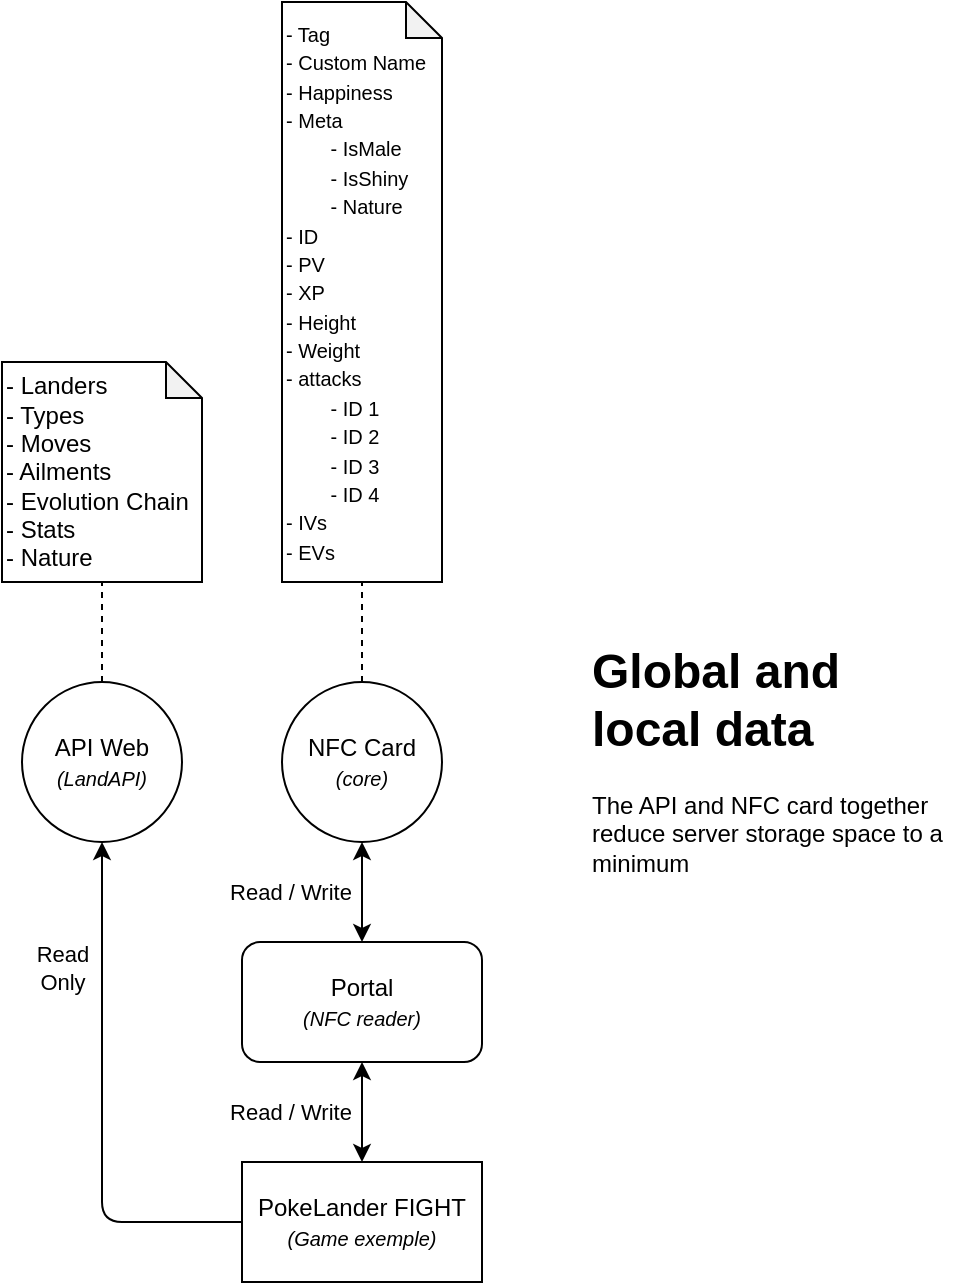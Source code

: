 <mxfile version="22.1.16" type="device">
  <diagram name="Page-1" id="4cLpT11_sbqyCf1jBhfF">
    <mxGraphModel dx="830" dy="478" grid="0" gridSize="10" guides="1" tooltips="1" connect="1" arrows="1" fold="1" page="0" pageScale="1" pageWidth="827" pageHeight="1169" math="0" shadow="0">
      <root>
        <mxCell id="0" />
        <mxCell id="1" parent="0" />
        <mxCell id="7u_rVeXJhvl1PEzHxt-7-2" value="NFC Card&lt;br&gt;&lt;i style=&quot;font-size: 10px;&quot;&gt;(core)&lt;/i&gt;" style="ellipse;whiteSpace=wrap;html=1;aspect=fixed;rounded=1;labelBackgroundColor=none;" parent="1" vertex="1">
          <mxGeometry x="370" y="480" width="80" height="80" as="geometry" />
        </mxCell>
        <mxCell id="7u_rVeXJhvl1PEzHxt-7-5" value="API Web&lt;br&gt;&lt;font style=&quot;font-size: 10px;&quot;&gt;&lt;i&gt;(LandAPI)&lt;/i&gt;&lt;/font&gt;" style="ellipse;whiteSpace=wrap;html=1;aspect=fixed;rounded=1;labelBackgroundColor=none;" parent="1" vertex="1">
          <mxGeometry x="240" y="480" width="80" height="80" as="geometry" />
        </mxCell>
        <mxCell id="7u_rVeXJhvl1PEzHxt-7-8" value="PokeLander FIGHT&lt;br&gt;&lt;font style=&quot;font-size: 10px;&quot;&gt;&lt;i&gt;(Game exemple)&lt;/i&gt;&lt;/font&gt;" style="rounded=0;whiteSpace=wrap;html=1;labelBackgroundColor=none;" parent="1" vertex="1">
          <mxGeometry x="350" y="720" width="120" height="60" as="geometry" />
        </mxCell>
        <mxCell id="7u_rVeXJhvl1PEzHxt-7-9" value="Portal&lt;br&gt;&lt;font style=&quot;font-size: 10px;&quot;&gt;&lt;i&gt;(NFC reader)&lt;/i&gt;&lt;/font&gt;" style="rounded=1;whiteSpace=wrap;html=1;labelBackgroundColor=none;" parent="1" vertex="1">
          <mxGeometry x="350" y="610" width="120" height="60" as="geometry" />
        </mxCell>
        <mxCell id="7u_rVeXJhvl1PEzHxt-7-10" value="" style="endArrow=none;html=1;rounded=1;entryX=0;entryY=0.5;entryDx=0;entryDy=0;endFill=0;startArrow=classic;startFill=1;labelBackgroundColor=none;fontColor=default;" parent="1" source="7u_rVeXJhvl1PEzHxt-7-5" target="7u_rVeXJhvl1PEzHxt-7-8" edge="1">
          <mxGeometry width="50" height="50" relative="1" as="geometry">
            <mxPoint x="250" y="640" as="sourcePoint" />
            <mxPoint x="300" y="590" as="targetPoint" />
            <Array as="points">
              <mxPoint x="280" y="750" />
            </Array>
          </mxGeometry>
        </mxCell>
        <mxCell id="7u_rVeXJhvl1PEzHxt-7-13" value="Read&lt;br&gt;Only" style="edgeLabel;html=1;align=center;verticalAlign=middle;resizable=0;points=[];rounded=1;labelBackgroundColor=none;" parent="7u_rVeXJhvl1PEzHxt-7-10" vertex="1" connectable="0">
          <mxGeometry x="-0.517" relative="1" as="geometry">
            <mxPoint x="-20" as="offset" />
          </mxGeometry>
        </mxCell>
        <mxCell id="7u_rVeXJhvl1PEzHxt-7-11" value="" style="endArrow=classic;startArrow=classic;html=1;rounded=1;labelBackgroundColor=none;fontColor=default;" parent="1" source="7u_rVeXJhvl1PEzHxt-7-9" target="7u_rVeXJhvl1PEzHxt-7-2" edge="1">
          <mxGeometry width="50" height="50" relative="1" as="geometry">
            <mxPoint x="500" y="630" as="sourcePoint" />
            <mxPoint x="550" y="580" as="targetPoint" />
          </mxGeometry>
        </mxCell>
        <mxCell id="7u_rVeXJhvl1PEzHxt-7-17" value="Read / Write" style="edgeLabel;html=1;align=center;verticalAlign=middle;resizable=0;points=[];rounded=1;labelBackgroundColor=none;" parent="7u_rVeXJhvl1PEzHxt-7-11" vertex="1" connectable="0">
          <mxGeometry x="0.024" relative="1" as="geometry">
            <mxPoint x="-36" as="offset" />
          </mxGeometry>
        </mxCell>
        <mxCell id="7u_rVeXJhvl1PEzHxt-7-12" value="" style="endArrow=classic;startArrow=classic;html=1;rounded=1;labelBackgroundColor=none;fontColor=default;" parent="1" source="7u_rVeXJhvl1PEzHxt-7-8" target="7u_rVeXJhvl1PEzHxt-7-9" edge="1">
          <mxGeometry width="50" height="50" relative="1" as="geometry">
            <mxPoint x="560" y="740" as="sourcePoint" />
            <mxPoint x="610" y="690" as="targetPoint" />
          </mxGeometry>
        </mxCell>
        <mxCell id="7u_rVeXJhvl1PEzHxt-7-16" value="Read / Write" style="edgeLabel;html=1;align=center;verticalAlign=middle;resizable=0;points=[];rounded=1;labelBackgroundColor=none;" parent="7u_rVeXJhvl1PEzHxt-7-12" vertex="1" connectable="0">
          <mxGeometry x="0.024" relative="1" as="geometry">
            <mxPoint x="-36" as="offset" />
          </mxGeometry>
        </mxCell>
        <mxCell id="7u_rVeXJhvl1PEzHxt-7-18" value="&lt;h1&gt;Global and local data&lt;/h1&gt;&lt;p&gt;The API and NFC card together reduce server storage space to a minimum&lt;/p&gt;" style="text;html=1;strokeColor=none;fillColor=none;spacing=5;spacingTop=-20;whiteSpace=wrap;overflow=hidden;rounded=1;verticalAlign=top;labelBackgroundColor=none;" parent="1" vertex="1">
          <mxGeometry x="520" y="455" width="190" height="130" as="geometry" />
        </mxCell>
        <mxCell id="7u_rVeXJhvl1PEzHxt-7-20" value="- Landers&lt;br&gt;- Types&lt;br&gt;- Moves&lt;br&gt;- Ailments&lt;br&gt;- Evolution Chain&lt;br&gt;- Stats&lt;br&gt;- Nature" style="shape=note;whiteSpace=wrap;html=1;backgroundOutline=1;darkOpacity=0.05;size=18;align=left;rounded=1;labelBackgroundColor=none;" parent="1" vertex="1">
          <mxGeometry x="230" y="320" width="100" height="110" as="geometry" />
        </mxCell>
        <mxCell id="7u_rVeXJhvl1PEzHxt-7-21" value="" style="endArrow=none;dashed=1;html=1;rounded=1;labelBackgroundColor=none;fontColor=default;" parent="1" source="7u_rVeXJhvl1PEzHxt-7-5" target="7u_rVeXJhvl1PEzHxt-7-20" edge="1">
          <mxGeometry width="50" height="50" relative="1" as="geometry">
            <mxPoint x="170" y="510" as="sourcePoint" />
            <mxPoint x="220" y="460" as="targetPoint" />
          </mxGeometry>
        </mxCell>
        <mxCell id="7u_rVeXJhvl1PEzHxt-7-22" value="&lt;font style=&quot;font-size: 10px;&quot;&gt;- Tag&lt;br&gt;- Custom Name&lt;br&gt;- Happiness&lt;br&gt;- Meta&lt;br&gt;&lt;span style=&quot;white-space: pre;&quot;&gt;&#x9;&lt;/span&gt;- IsMale&lt;br&gt;&lt;span style=&quot;white-space: pre;&quot;&gt;&#x9;&lt;/span&gt;- IsShiny&lt;br&gt;&lt;span style=&quot;white-space: pre;&quot;&gt;&#x9;&lt;/span&gt;- Nature&lt;br&gt;- ID&lt;br&gt;- PV&lt;br&gt;- XP&lt;br&gt;- Height&lt;br&gt;- Weight&lt;br&gt;- attacks&lt;br&gt;&lt;span style=&quot;white-space: pre;&quot;&gt;&#x9;&lt;/span&gt;- ID 1&lt;br&gt;&lt;span style=&quot;white-space: pre;&quot;&gt;&#x9;&lt;/span&gt;- ID 2&lt;br&gt;&lt;span style=&quot;white-space: pre;&quot;&gt;&#x9;&lt;/span&gt;- ID 3&lt;br&gt;&lt;span style=&quot;white-space: pre;&quot;&gt;&#x9;&lt;/span&gt;- ID 4&lt;br&gt;- IVs&lt;br&gt;- EVs&lt;br&gt;&lt;/font&gt;" style="shape=note;whiteSpace=wrap;html=1;backgroundOutline=1;darkOpacity=0.05;size=18;align=left;verticalAlign=middle;rounded=1;labelBackgroundColor=none;" parent="1" vertex="1">
          <mxGeometry x="370" y="140" width="80" height="290" as="geometry" />
        </mxCell>
        <mxCell id="7u_rVeXJhvl1PEzHxt-7-23" value="" style="endArrow=none;dashed=1;html=1;rounded=1;labelBackgroundColor=none;fontColor=default;" parent="1" source="7u_rVeXJhvl1PEzHxt-7-2" target="7u_rVeXJhvl1PEzHxt-7-22" edge="1">
          <mxGeometry width="50" height="50" relative="1" as="geometry">
            <mxPoint x="320" y="490" as="sourcePoint" />
            <mxPoint x="370" y="440" as="targetPoint" />
          </mxGeometry>
        </mxCell>
      </root>
    </mxGraphModel>
  </diagram>
</mxfile>
